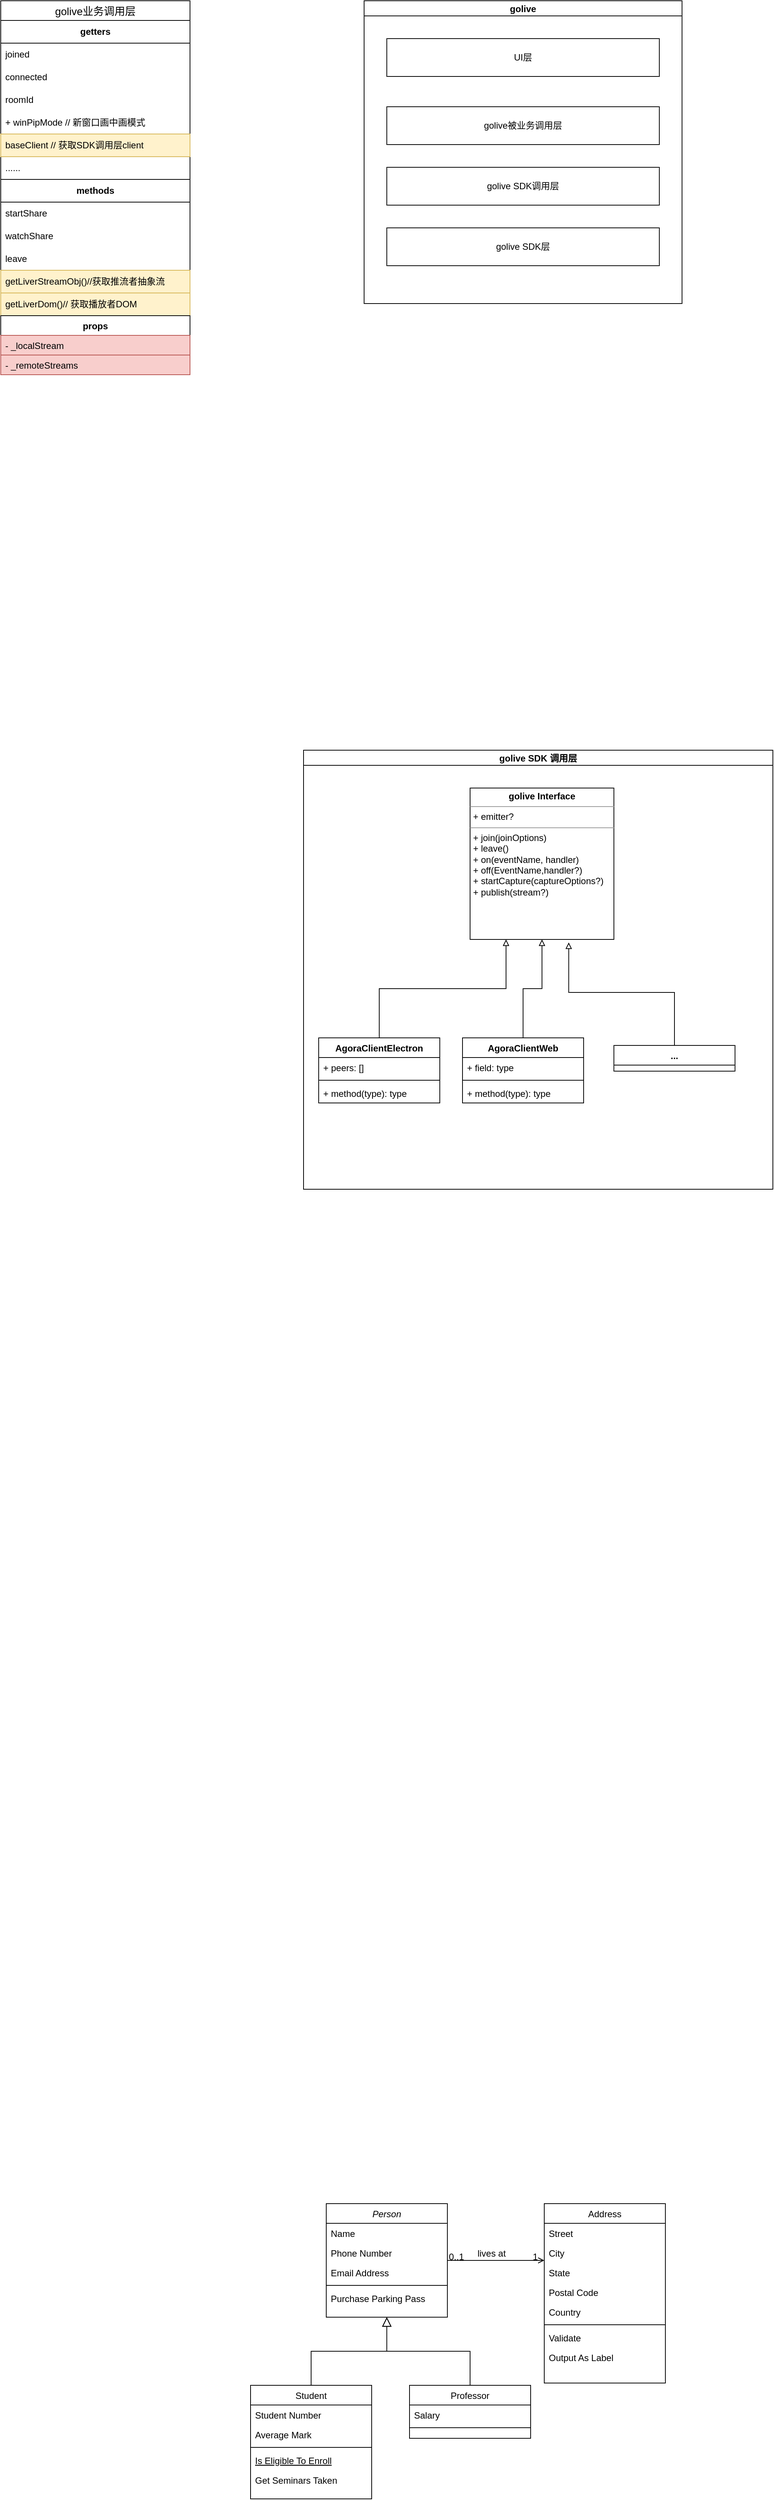 <mxfile version="22.1.18" type="github">
  <diagram id="C5RBs43oDa-KdzZeNtuy" name="Page-1">
    <mxGraphModel dx="1050" dy="530" grid="1" gridSize="10" guides="1" tooltips="1" connect="1" arrows="1" fold="1" page="1" pageScale="1" pageWidth="3300" pageHeight="4681" math="0" shadow="0">
      <root>
        <mxCell id="WIyWlLk6GJQsqaUBKTNV-0" />
        <mxCell id="WIyWlLk6GJQsqaUBKTNV-1" parent="WIyWlLk6GJQsqaUBKTNV-0" />
        <mxCell id="zkfFHV4jXpPFQw0GAbJ--0" value="Person" style="swimlane;fontStyle=2;align=center;verticalAlign=top;childLayout=stackLayout;horizontal=1;startSize=26;horizontalStack=0;resizeParent=1;resizeLast=0;collapsible=1;marginBottom=0;rounded=0;shadow=0;strokeWidth=1;" parent="WIyWlLk6GJQsqaUBKTNV-1" vertex="1">
          <mxGeometry x="720" y="3000" width="160" height="150" as="geometry">
            <mxRectangle x="230" y="140" width="160" height="26" as="alternateBounds" />
          </mxGeometry>
        </mxCell>
        <mxCell id="zkfFHV4jXpPFQw0GAbJ--1" value="Name" style="text;align=left;verticalAlign=top;spacingLeft=4;spacingRight=4;overflow=hidden;rotatable=0;points=[[0,0.5],[1,0.5]];portConstraint=eastwest;" parent="zkfFHV4jXpPFQw0GAbJ--0" vertex="1">
          <mxGeometry y="26" width="160" height="26" as="geometry" />
        </mxCell>
        <mxCell id="zkfFHV4jXpPFQw0GAbJ--2" value="Phone Number" style="text;align=left;verticalAlign=top;spacingLeft=4;spacingRight=4;overflow=hidden;rotatable=0;points=[[0,0.5],[1,0.5]];portConstraint=eastwest;rounded=0;shadow=0;html=0;" parent="zkfFHV4jXpPFQw0GAbJ--0" vertex="1">
          <mxGeometry y="52" width="160" height="26" as="geometry" />
        </mxCell>
        <mxCell id="zkfFHV4jXpPFQw0GAbJ--3" value="Email Address" style="text;align=left;verticalAlign=top;spacingLeft=4;spacingRight=4;overflow=hidden;rotatable=0;points=[[0,0.5],[1,0.5]];portConstraint=eastwest;rounded=0;shadow=0;html=0;" parent="zkfFHV4jXpPFQw0GAbJ--0" vertex="1">
          <mxGeometry y="78" width="160" height="26" as="geometry" />
        </mxCell>
        <mxCell id="zkfFHV4jXpPFQw0GAbJ--4" value="" style="line;html=1;strokeWidth=1;align=left;verticalAlign=middle;spacingTop=-1;spacingLeft=3;spacingRight=3;rotatable=0;labelPosition=right;points=[];portConstraint=eastwest;" parent="zkfFHV4jXpPFQw0GAbJ--0" vertex="1">
          <mxGeometry y="104" width="160" height="8" as="geometry" />
        </mxCell>
        <mxCell id="zkfFHV4jXpPFQw0GAbJ--5" value="Purchase Parking Pass" style="text;align=left;verticalAlign=top;spacingLeft=4;spacingRight=4;overflow=hidden;rotatable=0;points=[[0,0.5],[1,0.5]];portConstraint=eastwest;" parent="zkfFHV4jXpPFQw0GAbJ--0" vertex="1">
          <mxGeometry y="112" width="160" height="26" as="geometry" />
        </mxCell>
        <mxCell id="zkfFHV4jXpPFQw0GAbJ--6" value="Student" style="swimlane;fontStyle=0;align=center;verticalAlign=top;childLayout=stackLayout;horizontal=1;startSize=26;horizontalStack=0;resizeParent=1;resizeLast=0;collapsible=1;marginBottom=0;rounded=0;shadow=0;strokeWidth=1;" parent="WIyWlLk6GJQsqaUBKTNV-1" vertex="1">
          <mxGeometry x="620" y="3240" width="160" height="150" as="geometry">
            <mxRectangle x="130" y="380" width="160" height="26" as="alternateBounds" />
          </mxGeometry>
        </mxCell>
        <mxCell id="zkfFHV4jXpPFQw0GAbJ--7" value="Student Number" style="text;align=left;verticalAlign=top;spacingLeft=4;spacingRight=4;overflow=hidden;rotatable=0;points=[[0,0.5],[1,0.5]];portConstraint=eastwest;" parent="zkfFHV4jXpPFQw0GAbJ--6" vertex="1">
          <mxGeometry y="26" width="160" height="26" as="geometry" />
        </mxCell>
        <mxCell id="zkfFHV4jXpPFQw0GAbJ--8" value="Average Mark" style="text;align=left;verticalAlign=top;spacingLeft=4;spacingRight=4;overflow=hidden;rotatable=0;points=[[0,0.5],[1,0.5]];portConstraint=eastwest;rounded=0;shadow=0;html=0;" parent="zkfFHV4jXpPFQw0GAbJ--6" vertex="1">
          <mxGeometry y="52" width="160" height="26" as="geometry" />
        </mxCell>
        <mxCell id="zkfFHV4jXpPFQw0GAbJ--9" value="" style="line;html=1;strokeWidth=1;align=left;verticalAlign=middle;spacingTop=-1;spacingLeft=3;spacingRight=3;rotatable=0;labelPosition=right;points=[];portConstraint=eastwest;" parent="zkfFHV4jXpPFQw0GAbJ--6" vertex="1">
          <mxGeometry y="78" width="160" height="8" as="geometry" />
        </mxCell>
        <mxCell id="zkfFHV4jXpPFQw0GAbJ--10" value="Is Eligible To Enroll" style="text;align=left;verticalAlign=top;spacingLeft=4;spacingRight=4;overflow=hidden;rotatable=0;points=[[0,0.5],[1,0.5]];portConstraint=eastwest;fontStyle=4" parent="zkfFHV4jXpPFQw0GAbJ--6" vertex="1">
          <mxGeometry y="86" width="160" height="26" as="geometry" />
        </mxCell>
        <mxCell id="zkfFHV4jXpPFQw0GAbJ--11" value="Get Seminars Taken" style="text;align=left;verticalAlign=top;spacingLeft=4;spacingRight=4;overflow=hidden;rotatable=0;points=[[0,0.5],[1,0.5]];portConstraint=eastwest;" parent="zkfFHV4jXpPFQw0GAbJ--6" vertex="1">
          <mxGeometry y="112" width="160" height="26" as="geometry" />
        </mxCell>
        <mxCell id="zkfFHV4jXpPFQw0GAbJ--12" value="" style="endArrow=block;endSize=10;endFill=0;shadow=0;strokeWidth=1;rounded=0;edgeStyle=elbowEdgeStyle;elbow=vertical;" parent="WIyWlLk6GJQsqaUBKTNV-1" source="zkfFHV4jXpPFQw0GAbJ--6" target="zkfFHV4jXpPFQw0GAbJ--0" edge="1">
          <mxGeometry width="160" relative="1" as="geometry">
            <mxPoint x="700" y="3083" as="sourcePoint" />
            <mxPoint x="700" y="3083" as="targetPoint" />
          </mxGeometry>
        </mxCell>
        <mxCell id="zkfFHV4jXpPFQw0GAbJ--13" value="Professor" style="swimlane;fontStyle=0;align=center;verticalAlign=top;childLayout=stackLayout;horizontal=1;startSize=26;horizontalStack=0;resizeParent=1;resizeLast=0;collapsible=1;marginBottom=0;rounded=0;shadow=0;strokeWidth=1;" parent="WIyWlLk6GJQsqaUBKTNV-1" vertex="1">
          <mxGeometry x="830" y="3240" width="160" height="70" as="geometry">
            <mxRectangle x="340" y="380" width="170" height="26" as="alternateBounds" />
          </mxGeometry>
        </mxCell>
        <mxCell id="zkfFHV4jXpPFQw0GAbJ--14" value="Salary" style="text;align=left;verticalAlign=top;spacingLeft=4;spacingRight=4;overflow=hidden;rotatable=0;points=[[0,0.5],[1,0.5]];portConstraint=eastwest;" parent="zkfFHV4jXpPFQw0GAbJ--13" vertex="1">
          <mxGeometry y="26" width="160" height="26" as="geometry" />
        </mxCell>
        <mxCell id="zkfFHV4jXpPFQw0GAbJ--15" value="" style="line;html=1;strokeWidth=1;align=left;verticalAlign=middle;spacingTop=-1;spacingLeft=3;spacingRight=3;rotatable=0;labelPosition=right;points=[];portConstraint=eastwest;" parent="zkfFHV4jXpPFQw0GAbJ--13" vertex="1">
          <mxGeometry y="52" width="160" height="8" as="geometry" />
        </mxCell>
        <mxCell id="zkfFHV4jXpPFQw0GAbJ--16" value="" style="endArrow=block;endSize=10;endFill=0;shadow=0;strokeWidth=1;rounded=0;edgeStyle=elbowEdgeStyle;elbow=vertical;" parent="WIyWlLk6GJQsqaUBKTNV-1" source="zkfFHV4jXpPFQw0GAbJ--13" target="zkfFHV4jXpPFQw0GAbJ--0" edge="1">
          <mxGeometry width="160" relative="1" as="geometry">
            <mxPoint x="710" y="3253" as="sourcePoint" />
            <mxPoint x="810" y="3151" as="targetPoint" />
          </mxGeometry>
        </mxCell>
        <mxCell id="zkfFHV4jXpPFQw0GAbJ--17" value="Address" style="swimlane;fontStyle=0;align=center;verticalAlign=top;childLayout=stackLayout;horizontal=1;startSize=26;horizontalStack=0;resizeParent=1;resizeLast=0;collapsible=1;marginBottom=0;rounded=0;shadow=0;strokeWidth=1;" parent="WIyWlLk6GJQsqaUBKTNV-1" vertex="1">
          <mxGeometry x="1008" y="3000" width="160" height="237" as="geometry">
            <mxRectangle x="550" y="140" width="160" height="26" as="alternateBounds" />
          </mxGeometry>
        </mxCell>
        <mxCell id="zkfFHV4jXpPFQw0GAbJ--18" value="Street" style="text;align=left;verticalAlign=top;spacingLeft=4;spacingRight=4;overflow=hidden;rotatable=0;points=[[0,0.5],[1,0.5]];portConstraint=eastwest;" parent="zkfFHV4jXpPFQw0GAbJ--17" vertex="1">
          <mxGeometry y="26" width="160" height="26" as="geometry" />
        </mxCell>
        <mxCell id="zkfFHV4jXpPFQw0GAbJ--19" value="City" style="text;align=left;verticalAlign=top;spacingLeft=4;spacingRight=4;overflow=hidden;rotatable=0;points=[[0,0.5],[1,0.5]];portConstraint=eastwest;rounded=0;shadow=0;html=0;" parent="zkfFHV4jXpPFQw0GAbJ--17" vertex="1">
          <mxGeometry y="52" width="160" height="26" as="geometry" />
        </mxCell>
        <mxCell id="zkfFHV4jXpPFQw0GAbJ--20" value="State" style="text;align=left;verticalAlign=top;spacingLeft=4;spacingRight=4;overflow=hidden;rotatable=0;points=[[0,0.5],[1,0.5]];portConstraint=eastwest;rounded=0;shadow=0;html=0;" parent="zkfFHV4jXpPFQw0GAbJ--17" vertex="1">
          <mxGeometry y="78" width="160" height="26" as="geometry" />
        </mxCell>
        <mxCell id="zkfFHV4jXpPFQw0GAbJ--21" value="Postal Code" style="text;align=left;verticalAlign=top;spacingLeft=4;spacingRight=4;overflow=hidden;rotatable=0;points=[[0,0.5],[1,0.5]];portConstraint=eastwest;rounded=0;shadow=0;html=0;" parent="zkfFHV4jXpPFQw0GAbJ--17" vertex="1">
          <mxGeometry y="104" width="160" height="26" as="geometry" />
        </mxCell>
        <mxCell id="zkfFHV4jXpPFQw0GAbJ--22" value="Country" style="text;align=left;verticalAlign=top;spacingLeft=4;spacingRight=4;overflow=hidden;rotatable=0;points=[[0,0.5],[1,0.5]];portConstraint=eastwest;rounded=0;shadow=0;html=0;" parent="zkfFHV4jXpPFQw0GAbJ--17" vertex="1">
          <mxGeometry y="130" width="160" height="26" as="geometry" />
        </mxCell>
        <mxCell id="zkfFHV4jXpPFQw0GAbJ--23" value="" style="line;html=1;strokeWidth=1;align=left;verticalAlign=middle;spacingTop=-1;spacingLeft=3;spacingRight=3;rotatable=0;labelPosition=right;points=[];portConstraint=eastwest;" parent="zkfFHV4jXpPFQw0GAbJ--17" vertex="1">
          <mxGeometry y="156" width="160" height="8" as="geometry" />
        </mxCell>
        <mxCell id="zkfFHV4jXpPFQw0GAbJ--24" value="Validate" style="text;align=left;verticalAlign=top;spacingLeft=4;spacingRight=4;overflow=hidden;rotatable=0;points=[[0,0.5],[1,0.5]];portConstraint=eastwest;" parent="zkfFHV4jXpPFQw0GAbJ--17" vertex="1">
          <mxGeometry y="164" width="160" height="26" as="geometry" />
        </mxCell>
        <mxCell id="zkfFHV4jXpPFQw0GAbJ--25" value="Output As Label" style="text;align=left;verticalAlign=top;spacingLeft=4;spacingRight=4;overflow=hidden;rotatable=0;points=[[0,0.5],[1,0.5]];portConstraint=eastwest;" parent="zkfFHV4jXpPFQw0GAbJ--17" vertex="1">
          <mxGeometry y="190" width="160" height="26" as="geometry" />
        </mxCell>
        <mxCell id="zkfFHV4jXpPFQw0GAbJ--26" value="" style="endArrow=open;shadow=0;strokeWidth=1;rounded=0;endFill=1;edgeStyle=elbowEdgeStyle;elbow=vertical;" parent="WIyWlLk6GJQsqaUBKTNV-1" source="zkfFHV4jXpPFQw0GAbJ--0" target="zkfFHV4jXpPFQw0GAbJ--17" edge="1">
          <mxGeometry x="0.5" y="41" relative="1" as="geometry">
            <mxPoint x="880" y="3072" as="sourcePoint" />
            <mxPoint x="1040" y="3072" as="targetPoint" />
            <mxPoint x="-40" y="32" as="offset" />
          </mxGeometry>
        </mxCell>
        <mxCell id="zkfFHV4jXpPFQw0GAbJ--27" value="0..1" style="resizable=0;align=left;verticalAlign=bottom;labelBackgroundColor=none;fontSize=12;" parent="zkfFHV4jXpPFQw0GAbJ--26" connectable="0" vertex="1">
          <mxGeometry x="-1" relative="1" as="geometry">
            <mxPoint y="4" as="offset" />
          </mxGeometry>
        </mxCell>
        <mxCell id="zkfFHV4jXpPFQw0GAbJ--28" value="1" style="resizable=0;align=right;verticalAlign=bottom;labelBackgroundColor=none;fontSize=12;" parent="zkfFHV4jXpPFQw0GAbJ--26" connectable="0" vertex="1">
          <mxGeometry x="1" relative="1" as="geometry">
            <mxPoint x="-7" y="4" as="offset" />
          </mxGeometry>
        </mxCell>
        <mxCell id="zkfFHV4jXpPFQw0GAbJ--29" value="lives at" style="text;html=1;resizable=0;points=[];;align=center;verticalAlign=middle;labelBackgroundColor=none;rounded=0;shadow=0;strokeWidth=1;fontSize=12;" parent="zkfFHV4jXpPFQw0GAbJ--26" vertex="1" connectable="0">
          <mxGeometry x="0.5" y="49" relative="1" as="geometry">
            <mxPoint x="-38" y="40" as="offset" />
          </mxGeometry>
        </mxCell>
        <mxCell id="QQ3_77_toEDUwIlfS5X5-42" value="golive业务调用层" style="swimlane;fontStyle=0;childLayout=stackLayout;horizontal=1;startSize=26;horizontalStack=0;resizeParent=1;resizeParentMax=0;resizeLast=0;collapsible=1;marginBottom=0;align=center;fontSize=14;" parent="WIyWlLk6GJQsqaUBKTNV-1" vertex="1">
          <mxGeometry x="290" y="90" width="250" height="494" as="geometry" />
        </mxCell>
        <mxCell id="QQ3_77_toEDUwIlfS5X5-90" value="getters" style="swimlane;fontStyle=1;childLayout=stackLayout;horizontal=1;startSize=30;horizontalStack=0;resizeParent=1;resizeParentMax=0;resizeLast=0;collapsible=1;marginBottom=0;whiteSpace=wrap;html=1;" parent="QQ3_77_toEDUwIlfS5X5-42" vertex="1">
          <mxGeometry y="26" width="250" height="210" as="geometry" />
        </mxCell>
        <mxCell id="QQ3_77_toEDUwIlfS5X5-91" value="joined" style="text;strokeColor=none;fillColor=none;align=left;verticalAlign=middle;spacingLeft=4;spacingRight=4;overflow=hidden;points=[[0,0.5],[1,0.5]];portConstraint=eastwest;rotatable=0;whiteSpace=wrap;html=1;" parent="QQ3_77_toEDUwIlfS5X5-90" vertex="1">
          <mxGeometry y="30" width="250" height="30" as="geometry" />
        </mxCell>
        <mxCell id="QQ3_77_toEDUwIlfS5X5-92" value="connected" style="text;strokeColor=none;fillColor=none;align=left;verticalAlign=middle;spacingLeft=4;spacingRight=4;overflow=hidden;points=[[0,0.5],[1,0.5]];portConstraint=eastwest;rotatable=0;whiteSpace=wrap;html=1;" parent="QQ3_77_toEDUwIlfS5X5-90" vertex="1">
          <mxGeometry y="60" width="250" height="30" as="geometry" />
        </mxCell>
        <mxCell id="QQ3_77_toEDUwIlfS5X5-93" value="roomId" style="text;strokeColor=none;fillColor=none;align=left;verticalAlign=middle;spacingLeft=4;spacingRight=4;overflow=hidden;points=[[0,0.5],[1,0.5]];portConstraint=eastwest;rotatable=0;whiteSpace=wrap;html=1;" parent="QQ3_77_toEDUwIlfS5X5-90" vertex="1">
          <mxGeometry y="90" width="250" height="30" as="geometry" />
        </mxCell>
        <mxCell id="XCUvzn4cYwwrI4w752Xu-1" value="+ winPipMode // 新窗口画中画模式" style="text;strokeColor=none;fillColor=none;align=left;verticalAlign=middle;spacingLeft=4;spacingRight=4;overflow=hidden;points=[[0,0.5],[1,0.5]];portConstraint=eastwest;rotatable=0;whiteSpace=wrap;html=1;" vertex="1" parent="QQ3_77_toEDUwIlfS5X5-90">
          <mxGeometry y="120" width="250" height="30" as="geometry" />
        </mxCell>
        <mxCell id="_6xhpbmVDxti92IpL_e4-1" value="baseClient // 获取SDK调用层client" style="text;strokeColor=#d6b656;fillColor=#fff2cc;align=left;verticalAlign=middle;spacingLeft=4;spacingRight=4;overflow=hidden;points=[[0,0.5],[1,0.5]];portConstraint=eastwest;rotatable=0;whiteSpace=wrap;html=1;" parent="QQ3_77_toEDUwIlfS5X5-90" vertex="1">
          <mxGeometry y="150" width="250" height="30" as="geometry" />
        </mxCell>
        <mxCell id="QQ3_77_toEDUwIlfS5X5-94" value="......" style="text;strokeColor=none;fillColor=none;align=left;verticalAlign=middle;spacingLeft=4;spacingRight=4;overflow=hidden;points=[[0,0.5],[1,0.5]];portConstraint=eastwest;rotatable=0;whiteSpace=wrap;html=1;" parent="QQ3_77_toEDUwIlfS5X5-90" vertex="1">
          <mxGeometry y="180" width="250" height="30" as="geometry" />
        </mxCell>
        <mxCell id="QQ3_77_toEDUwIlfS5X5-96" value="methods" style="swimlane;fontStyle=1;childLayout=stackLayout;horizontal=1;startSize=30;horizontalStack=0;resizeParent=1;resizeParentMax=0;resizeLast=0;collapsible=1;marginBottom=0;whiteSpace=wrap;html=1;" parent="QQ3_77_toEDUwIlfS5X5-42" vertex="1">
          <mxGeometry y="236" width="250" height="180" as="geometry" />
        </mxCell>
        <mxCell id="QQ3_77_toEDUwIlfS5X5-97" value="startShare" style="text;strokeColor=none;fillColor=none;align=left;verticalAlign=middle;spacingLeft=4;spacingRight=4;overflow=hidden;points=[[0,0.5],[1,0.5]];portConstraint=eastwest;rotatable=0;whiteSpace=wrap;html=1;" parent="QQ3_77_toEDUwIlfS5X5-96" vertex="1">
          <mxGeometry y="30" width="250" height="30" as="geometry" />
        </mxCell>
        <mxCell id="QQ3_77_toEDUwIlfS5X5-98" value="watchShare" style="text;strokeColor=none;fillColor=none;align=left;verticalAlign=middle;spacingLeft=4;spacingRight=4;overflow=hidden;points=[[0,0.5],[1,0.5]];portConstraint=eastwest;rotatable=0;whiteSpace=wrap;html=1;" parent="QQ3_77_toEDUwIlfS5X5-96" vertex="1">
          <mxGeometry y="60" width="250" height="30" as="geometry" />
        </mxCell>
        <mxCell id="QQ3_77_toEDUwIlfS5X5-100" value="leave" style="text;strokeColor=none;fillColor=none;align=left;verticalAlign=middle;spacingLeft=4;spacingRight=4;overflow=hidden;points=[[0,0.5],[1,0.5]];portConstraint=eastwest;rotatable=0;whiteSpace=wrap;html=1;" parent="QQ3_77_toEDUwIlfS5X5-96" vertex="1">
          <mxGeometry y="90" width="250" height="30" as="geometry" />
        </mxCell>
        <mxCell id="_6xhpbmVDxti92IpL_e4-0" value="getLiverStreamObj()//获取推流者抽象流" style="text;strokeColor=#d6b656;fillColor=#fff2cc;align=left;verticalAlign=middle;spacingLeft=4;spacingRight=4;overflow=hidden;points=[[0,0.5],[1,0.5]];portConstraint=eastwest;rotatable=0;whiteSpace=wrap;html=1;" parent="QQ3_77_toEDUwIlfS5X5-96" vertex="1">
          <mxGeometry y="120" width="250" height="30" as="geometry" />
        </mxCell>
        <mxCell id="QQ3_77_toEDUwIlfS5X5-99" value="getLiverDom()//&amp;nbsp;获取播放者DOM" style="text;strokeColor=#d6b656;fillColor=#fff2cc;align=left;verticalAlign=middle;spacingLeft=4;spacingRight=4;overflow=hidden;points=[[0,0.5],[1,0.5]];portConstraint=eastwest;rotatable=0;whiteSpace=wrap;html=1;" parent="QQ3_77_toEDUwIlfS5X5-96" vertex="1">
          <mxGeometry y="150" width="250" height="30" as="geometry" />
        </mxCell>
        <mxCell id="QQ3_77_toEDUwIlfS5X5-101" value="props" style="swimlane;fontStyle=1;align=center;verticalAlign=top;childLayout=stackLayout;horizontal=1;startSize=26;horizontalStack=0;resizeParent=1;resizeParentMax=0;resizeLast=0;collapsible=1;marginBottom=0;whiteSpace=wrap;html=1;" parent="QQ3_77_toEDUwIlfS5X5-42" vertex="1">
          <mxGeometry y="416" width="250" height="78" as="geometry" />
        </mxCell>
        <mxCell id="QQ3_77_toEDUwIlfS5X5-102" value="- _localStream" style="text;strokeColor=#b85450;fillColor=#f8cecc;align=left;verticalAlign=top;spacingLeft=4;spacingRight=4;overflow=hidden;rotatable=0;points=[[0,0.5],[1,0.5]];portConstraint=eastwest;whiteSpace=wrap;html=1;" parent="QQ3_77_toEDUwIlfS5X5-101" vertex="1">
          <mxGeometry y="26" width="250" height="26" as="geometry" />
        </mxCell>
        <mxCell id="QQ3_77_toEDUwIlfS5X5-104" value="- _remoteStreams" style="text;strokeColor=#b85450;fillColor=#f8cecc;align=left;verticalAlign=top;spacingLeft=4;spacingRight=4;overflow=hidden;rotatable=0;points=[[0,0.5],[1,0.5]];portConstraint=eastwest;whiteSpace=wrap;html=1;" parent="QQ3_77_toEDUwIlfS5X5-101" vertex="1">
          <mxGeometry y="52" width="250" height="26" as="geometry" />
        </mxCell>
        <mxCell id="QQ3_77_toEDUwIlfS5X5-58" value="golive SDK 调用层" style="swimlane;startSize=20;horizontal=1;containerType=tree;" parent="WIyWlLk6GJQsqaUBKTNV-1" vertex="1">
          <mxGeometry x="690" y="1080" width="620" height="580" as="geometry" />
        </mxCell>
        <mxCell id="QQ3_77_toEDUwIlfS5X5-0" value="&lt;p style=&quot;margin:0px;margin-top:4px;text-align:center;&quot;&gt;&lt;b&gt;golive Interface&lt;/b&gt;&lt;/p&gt;&lt;hr size=&quot;1&quot;&gt;&lt;p style=&quot;margin:0px;margin-left:4px;&quot;&gt;+ emitter?&lt;br&gt;&lt;/p&gt;&lt;hr size=&quot;1&quot;&gt;&lt;p style=&quot;margin:0px;margin-left:4px;&quot;&gt;+ join(joinOptions)&lt;br&gt;+ leave()&lt;/p&gt;&lt;p style=&quot;margin:0px;margin-left:4px;&quot;&gt;+ on(eventName, handler)&lt;/p&gt;&lt;p style=&quot;margin:0px;margin-left:4px;&quot;&gt;+ off(EventName,handler?)&lt;/p&gt;&lt;p style=&quot;margin:0px;margin-left:4px;&quot;&gt;+ startCapture(captureOptions?)&lt;/p&gt;&lt;p style=&quot;margin:0px;margin-left:4px;&quot;&gt;+ publish(stream?)&lt;/p&gt;" style="verticalAlign=top;align=left;overflow=fill;fontSize=12;fontFamily=Helvetica;html=1;whiteSpace=wrap;" parent="QQ3_77_toEDUwIlfS5X5-58" vertex="1">
          <mxGeometry x="220" y="50" width="190" height="200" as="geometry" />
        </mxCell>
        <mxCell id="QQ3_77_toEDUwIlfS5X5-30" style="edgeStyle=orthogonalEdgeStyle;rounded=0;orthogonalLoop=1;jettySize=auto;html=1;exitX=0.5;exitY=0;exitDx=0;exitDy=0;entryX=0.25;entryY=1;entryDx=0;entryDy=0;endArrow=block;endFill=0;" parent="QQ3_77_toEDUwIlfS5X5-58" source="QQ3_77_toEDUwIlfS5X5-19" target="QQ3_77_toEDUwIlfS5X5-0" edge="1">
          <mxGeometry relative="1" as="geometry" />
        </mxCell>
        <mxCell id="QQ3_77_toEDUwIlfS5X5-19" value="AgoraClientElectron" style="swimlane;fontStyle=1;align=center;verticalAlign=top;childLayout=stackLayout;horizontal=1;startSize=26;horizontalStack=0;resizeParent=1;resizeParentMax=0;resizeLast=0;collapsible=1;marginBottom=0;whiteSpace=wrap;html=1;" parent="QQ3_77_toEDUwIlfS5X5-58" vertex="1">
          <mxGeometry x="20" y="380" width="160" height="86" as="geometry">
            <mxRectangle x="70" y="307" width="160" height="30" as="alternateBounds" />
          </mxGeometry>
        </mxCell>
        <mxCell id="QQ3_77_toEDUwIlfS5X5-20" value="+ peers: []" style="text;strokeColor=none;fillColor=none;align=left;verticalAlign=top;spacingLeft=4;spacingRight=4;overflow=hidden;rotatable=0;points=[[0,0.5],[1,0.5]];portConstraint=eastwest;whiteSpace=wrap;html=1;" parent="QQ3_77_toEDUwIlfS5X5-19" vertex="1">
          <mxGeometry y="26" width="160" height="26" as="geometry" />
        </mxCell>
        <mxCell id="QQ3_77_toEDUwIlfS5X5-21" value="" style="line;strokeWidth=1;fillColor=none;align=left;verticalAlign=middle;spacingTop=-1;spacingLeft=3;spacingRight=3;rotatable=0;labelPosition=right;points=[];portConstraint=eastwest;strokeColor=inherit;" parent="QQ3_77_toEDUwIlfS5X5-19" vertex="1">
          <mxGeometry y="52" width="160" height="8" as="geometry" />
        </mxCell>
        <mxCell id="QQ3_77_toEDUwIlfS5X5-22" value="+ method(type): type" style="text;strokeColor=none;fillColor=none;align=left;verticalAlign=top;spacingLeft=4;spacingRight=4;overflow=hidden;rotatable=0;points=[[0,0.5],[1,0.5]];portConstraint=eastwest;whiteSpace=wrap;html=1;" parent="QQ3_77_toEDUwIlfS5X5-19" vertex="1">
          <mxGeometry y="60" width="160" height="26" as="geometry" />
        </mxCell>
        <mxCell id="QQ3_77_toEDUwIlfS5X5-31" style="edgeStyle=orthogonalEdgeStyle;rounded=0;orthogonalLoop=1;jettySize=auto;html=1;exitX=0.5;exitY=0;exitDx=0;exitDy=0;entryX=0.5;entryY=1;entryDx=0;entryDy=0;strokeWidth=1;endArrow=block;endFill=0;" parent="QQ3_77_toEDUwIlfS5X5-58" source="QQ3_77_toEDUwIlfS5X5-26" target="QQ3_77_toEDUwIlfS5X5-0" edge="1">
          <mxGeometry relative="1" as="geometry" />
        </mxCell>
        <mxCell id="QQ3_77_toEDUwIlfS5X5-26" value="AgoraClientWeb" style="swimlane;fontStyle=1;align=center;verticalAlign=top;childLayout=stackLayout;horizontal=1;startSize=26;horizontalStack=0;resizeParent=1;resizeParentMax=0;resizeLast=0;collapsible=1;marginBottom=0;whiteSpace=wrap;html=1;" parent="QQ3_77_toEDUwIlfS5X5-58" vertex="1">
          <mxGeometry x="210" y="380" width="160" height="86" as="geometry" />
        </mxCell>
        <mxCell id="QQ3_77_toEDUwIlfS5X5-27" value="+ field: type" style="text;strokeColor=none;fillColor=none;align=left;verticalAlign=top;spacingLeft=4;spacingRight=4;overflow=hidden;rotatable=0;points=[[0,0.5],[1,0.5]];portConstraint=eastwest;whiteSpace=wrap;html=1;" parent="QQ3_77_toEDUwIlfS5X5-26" vertex="1">
          <mxGeometry y="26" width="160" height="26" as="geometry" />
        </mxCell>
        <mxCell id="QQ3_77_toEDUwIlfS5X5-28" value="" style="line;strokeWidth=1;fillColor=none;align=left;verticalAlign=middle;spacingTop=-1;spacingLeft=3;spacingRight=3;rotatable=0;labelPosition=right;points=[];portConstraint=eastwest;strokeColor=inherit;" parent="QQ3_77_toEDUwIlfS5X5-26" vertex="1">
          <mxGeometry y="52" width="160" height="8" as="geometry" />
        </mxCell>
        <mxCell id="QQ3_77_toEDUwIlfS5X5-29" value="+ method(type): type" style="text;strokeColor=none;fillColor=none;align=left;verticalAlign=top;spacingLeft=4;spacingRight=4;overflow=hidden;rotatable=0;points=[[0,0.5],[1,0.5]];portConstraint=eastwest;whiteSpace=wrap;html=1;" parent="QQ3_77_toEDUwIlfS5X5-26" vertex="1">
          <mxGeometry y="60" width="160" height="26" as="geometry" />
        </mxCell>
        <mxCell id="QQ3_77_toEDUwIlfS5X5-79" value="..." style="swimlane;fontStyle=1;align=center;verticalAlign=top;childLayout=stackLayout;horizontal=1;startSize=26;horizontalStack=0;resizeParent=1;resizeParentMax=0;resizeLast=0;collapsible=1;marginBottom=0;whiteSpace=wrap;html=1;strokeColor=default;" parent="QQ3_77_toEDUwIlfS5X5-58" vertex="1">
          <mxGeometry x="410" y="390" width="160" height="34" as="geometry" />
        </mxCell>
        <mxCell id="QQ3_77_toEDUwIlfS5X5-83" style="edgeStyle=orthogonalEdgeStyle;rounded=0;orthogonalLoop=1;jettySize=auto;html=1;exitX=0.5;exitY=0;exitDx=0;exitDy=0;entryX=0.686;entryY=1.02;entryDx=0;entryDy=0;entryPerimeter=0;endArrow=block;endFill=0;" parent="QQ3_77_toEDUwIlfS5X5-58" source="QQ3_77_toEDUwIlfS5X5-79" target="QQ3_77_toEDUwIlfS5X5-0" edge="1">
          <mxGeometry relative="1" as="geometry" />
        </mxCell>
        <mxCell id="QQ3_77_toEDUwIlfS5X5-32" value="golive" style="swimlane;startSize=20;horizontal=1;containerType=tree;" parent="WIyWlLk6GJQsqaUBKTNV-1" vertex="1">
          <mxGeometry x="770" y="90" width="420" height="400" as="geometry">
            <mxRectangle x="770" y="90" width="80" height="30" as="alternateBounds" />
          </mxGeometry>
        </mxCell>
        <mxCell id="QQ3_77_toEDUwIlfS5X5-85" value="golive被业务调用层" style="rounded=0;whiteSpace=wrap;html=1;" parent="QQ3_77_toEDUwIlfS5X5-32" vertex="1">
          <mxGeometry x="30" y="140" width="360" height="50" as="geometry" />
        </mxCell>
        <mxCell id="QQ3_77_toEDUwIlfS5X5-86" value="golive SDK调用层" style="rounded=0;whiteSpace=wrap;html=1;" parent="QQ3_77_toEDUwIlfS5X5-32" vertex="1">
          <mxGeometry x="30" y="220" width="360" height="50" as="geometry" />
        </mxCell>
        <mxCell id="QQ3_77_toEDUwIlfS5X5-87" value="golive SDK层" style="rounded=0;whiteSpace=wrap;html=1;" parent="QQ3_77_toEDUwIlfS5X5-32" vertex="1">
          <mxGeometry x="30" y="300" width="360" height="50" as="geometry" />
        </mxCell>
        <mxCell id="XCUvzn4cYwwrI4w752Xu-0" value="UI层" style="rounded=0;whiteSpace=wrap;html=1;" vertex="1" parent="QQ3_77_toEDUwIlfS5X5-32">
          <mxGeometry x="30" y="50" width="360" height="50" as="geometry" />
        </mxCell>
      </root>
    </mxGraphModel>
  </diagram>
</mxfile>
